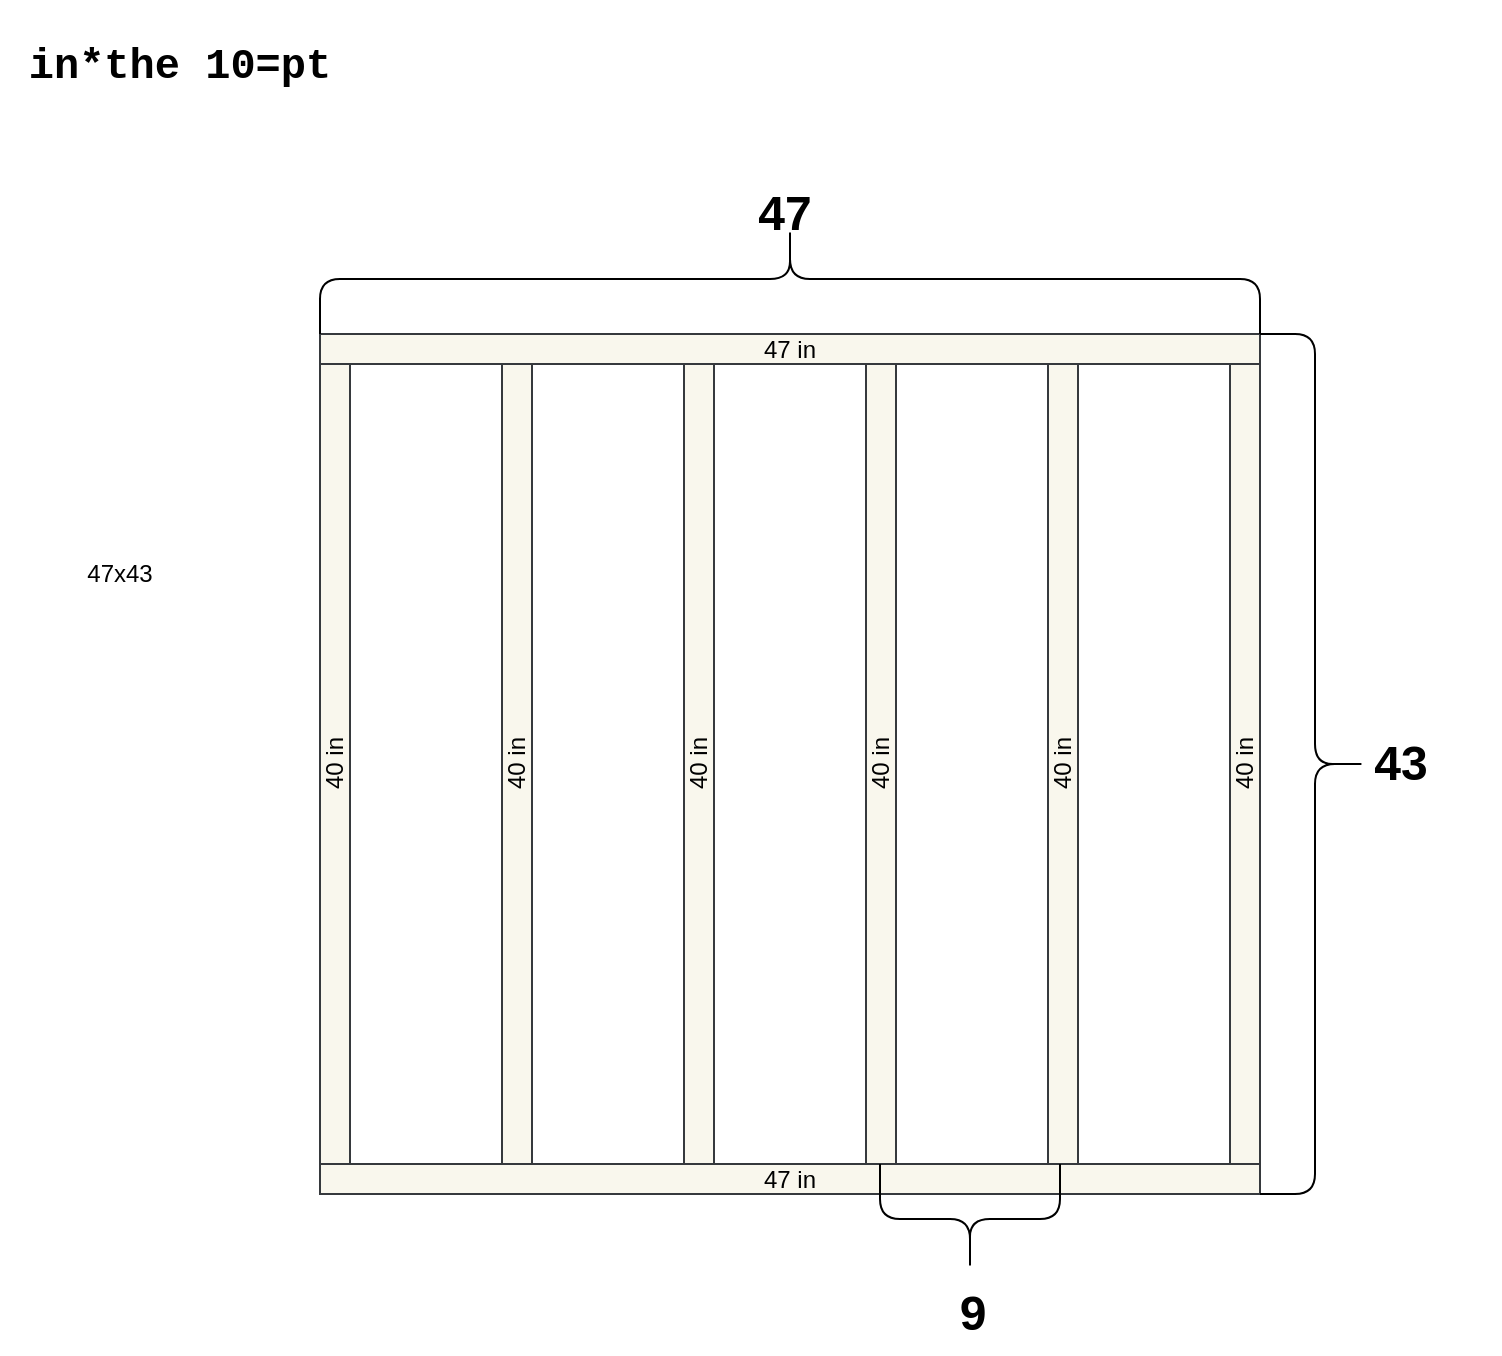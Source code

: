 <mxfile version="14.1.8" type="device"><diagram id="rj5UINLHwUWGs1hO5ou8" name="Page-1"><mxGraphModel dx="818" dy="511" grid="1" gridSize="10" guides="1" tooltips="1" connect="1" arrows="1" fold="1" page="1" pageScale="1" pageWidth="1100" pageHeight="850" math="0" shadow="0"><root><mxCell id="0"/><mxCell id="1" parent="0"/><mxCell id="Ccvfq3mHZBaJtx-QDl-0-1" value="" style="rounded=0;whiteSpace=wrap;html=1;" parent="1" vertex="1"><mxGeometry x="200" y="200" width="470" height="430" as="geometry"/></mxCell><mxCell id="Ccvfq3mHZBaJtx-QDl-0-2" value="&lt;h1&gt;&lt;font face=&quot;Courier New&quot;&gt;&lt;font style=&quot;font-size: 21px&quot;&gt;in*the 10=pt&lt;/font&gt;&lt;/font&gt;&lt;/h1&gt;" style="text;html=1;strokeColor=none;fillColor=none;align=center;verticalAlign=middle;whiteSpace=wrap;rounded=0;" parent="1" vertex="1"><mxGeometry x="40" y="40" width="180" height="50" as="geometry"/></mxCell><mxCell id="Ccvfq3mHZBaJtx-QDl-0-3" value="40 in" style="rounded=0;whiteSpace=wrap;html=1;fillColor=#f9f7ed;strokeColor=#36393d;direction=south;horizontal=0;" parent="1" vertex="1"><mxGeometry x="200" y="215" width="15" height="400" as="geometry"/></mxCell><mxCell id="Ccvfq3mHZBaJtx-QDl-0-4" value="47x43" style="text;html=1;strokeColor=none;fillColor=none;align=center;verticalAlign=middle;whiteSpace=wrap;rounded=0;" parent="1" vertex="1"><mxGeometry x="80" y="310" width="40" height="20" as="geometry"/></mxCell><mxCell id="Ccvfq3mHZBaJtx-QDl-0-5" value="47 in" style="rounded=0;whiteSpace=wrap;html=1;fillColor=#f9f7ed;strokeColor=#36393d;direction=west;" parent="1" vertex="1"><mxGeometry x="200" y="200" width="470" height="15" as="geometry"/></mxCell><mxCell id="Ccvfq3mHZBaJtx-QDl-0-6" value="47 in" style="rounded=0;whiteSpace=wrap;html=1;fillColor=#f9f7ed;strokeColor=#36393d;direction=west;" parent="1" vertex="1"><mxGeometry x="200" y="615" width="470" height="15" as="geometry"/></mxCell><mxCell id="Ccvfq3mHZBaJtx-QDl-0-7" value="40 in" style="rounded=0;whiteSpace=wrap;html=1;fillColor=#f9f7ed;strokeColor=#36393d;direction=south;horizontal=0;" parent="1" vertex="1"><mxGeometry x="655" y="215" width="15" height="400" as="geometry"/></mxCell><mxCell id="Ccvfq3mHZBaJtx-QDl-0-8" value="40 in" style="rounded=0;whiteSpace=wrap;html=1;fillColor=#f9f7ed;strokeColor=#36393d;direction=south;horizontal=0;" parent="1" vertex="1"><mxGeometry x="473" y="215" width="15" height="400" as="geometry"/></mxCell><mxCell id="Ccvfq3mHZBaJtx-QDl-0-9" value="40 in" style="rounded=0;whiteSpace=wrap;html=1;fillColor=#f9f7ed;strokeColor=#36393d;direction=south;horizontal=0;" parent="1" vertex="1"><mxGeometry x="291" y="215" width="15" height="400" as="geometry"/></mxCell><mxCell id="Ccvfq3mHZBaJtx-QDl-0-10" value="40 in" style="rounded=0;whiteSpace=wrap;html=1;fillColor=#f9f7ed;strokeColor=#36393d;direction=south;horizontal=0;" parent="1" vertex="1"><mxGeometry x="564" y="215" width="15" height="400" as="geometry"/></mxCell><mxCell id="Ccvfq3mHZBaJtx-QDl-0-13" value="40 in" style="rounded=0;whiteSpace=wrap;html=1;fillColor=#f9f7ed;strokeColor=#36393d;direction=south;horizontal=0;" parent="1" vertex="1"><mxGeometry x="382" y="215" width="15" height="400" as="geometry"/></mxCell><mxCell id="Ccvfq3mHZBaJtx-QDl-0-15" value="" style="shape=curlyBracket;whiteSpace=wrap;html=1;rounded=1;direction=south;" parent="1" vertex="1"><mxGeometry x="200" y="145" width="470" height="55" as="geometry"/></mxCell><mxCell id="Ccvfq3mHZBaJtx-QDl-0-16" value="47" style="text;strokeColor=none;fillColor=none;html=1;fontSize=24;fontStyle=1;verticalAlign=middle;align=center;" parent="1" vertex="1"><mxGeometry x="382" y="120" width="100" height="40" as="geometry"/></mxCell><mxCell id="Ccvfq3mHZBaJtx-QDl-0-17" value="" style="shape=curlyBracket;whiteSpace=wrap;html=1;rounded=1;direction=west;" parent="1" vertex="1"><mxGeometry x="670" y="200" width="55" height="430" as="geometry"/></mxCell><mxCell id="Ccvfq3mHZBaJtx-QDl-0-18" value="43" style="text;strokeColor=none;fillColor=none;html=1;fontSize=24;fontStyle=1;verticalAlign=middle;align=center;" parent="1" vertex="1"><mxGeometry x="690" y="395" width="100" height="40" as="geometry"/></mxCell><mxCell id="n5vEvisVS_eizMxNia_K-17" value="" style="shape=curlyBracket;whiteSpace=wrap;html=1;rounded=1;direction=north;" vertex="1" parent="1"><mxGeometry x="480" y="615" width="90" height="55" as="geometry"/></mxCell><mxCell id="n5vEvisVS_eizMxNia_K-18" value="9" style="text;strokeColor=none;fillColor=none;html=1;fontSize=24;fontStyle=1;verticalAlign=middle;align=center;" vertex="1" parent="1"><mxGeometry x="476" y="670" width="100" height="40" as="geometry"/></mxCell></root></mxGraphModel></diagram></mxfile>